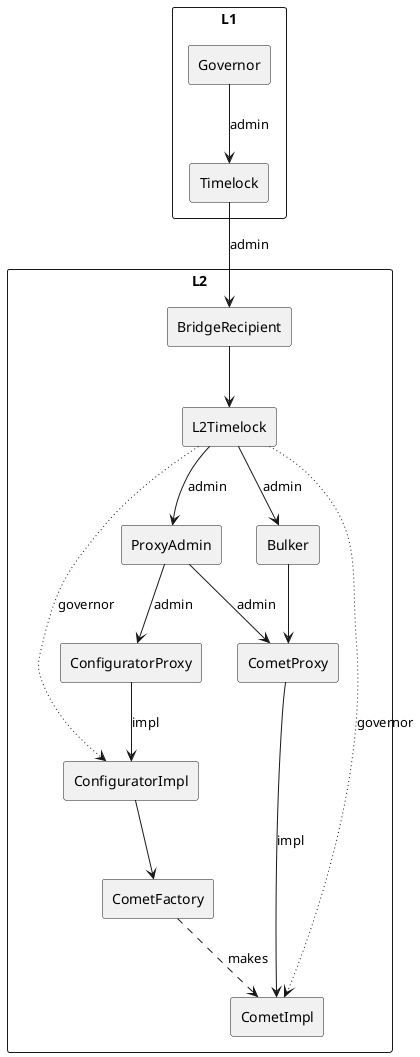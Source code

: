 @startuml

rectangle "L1" {
  rectangle Governor
  rectangle Timelock
}

rectangle "L2" {
  rectangle BridgeRecipient
  rectangle ProxyAdmin
  rectangle ConfiguratorProxy
  rectangle ConfiguratorImpl
  rectangle CometFactory
  rectangle CometProxy
  rectangle CometImpl
  rectangle Bulker
  rectangle L2Timelock
}

Governor --> Timelock : admin
Timelock --> BridgeRecipient : admin
BridgeRecipient --> L2Timelock
L2Timelock --> ProxyAdmin : admin
L2Timelock --> Bulker : admin
ProxyAdmin --> ConfiguratorProxy : admin
ProxyAdmin --> CometProxy : admin
ConfiguratorProxy --> ConfiguratorImpl : impl
ConfiguratorImpl --> CometFactory
CometFactory ..> CometImpl : makes
CometProxy --> CometImpl : impl
Bulker --> CometProxy
L2Timelock ~~> ConfiguratorImpl : governor
L2Timelock ~~> CometImpl : governor

@enduml
